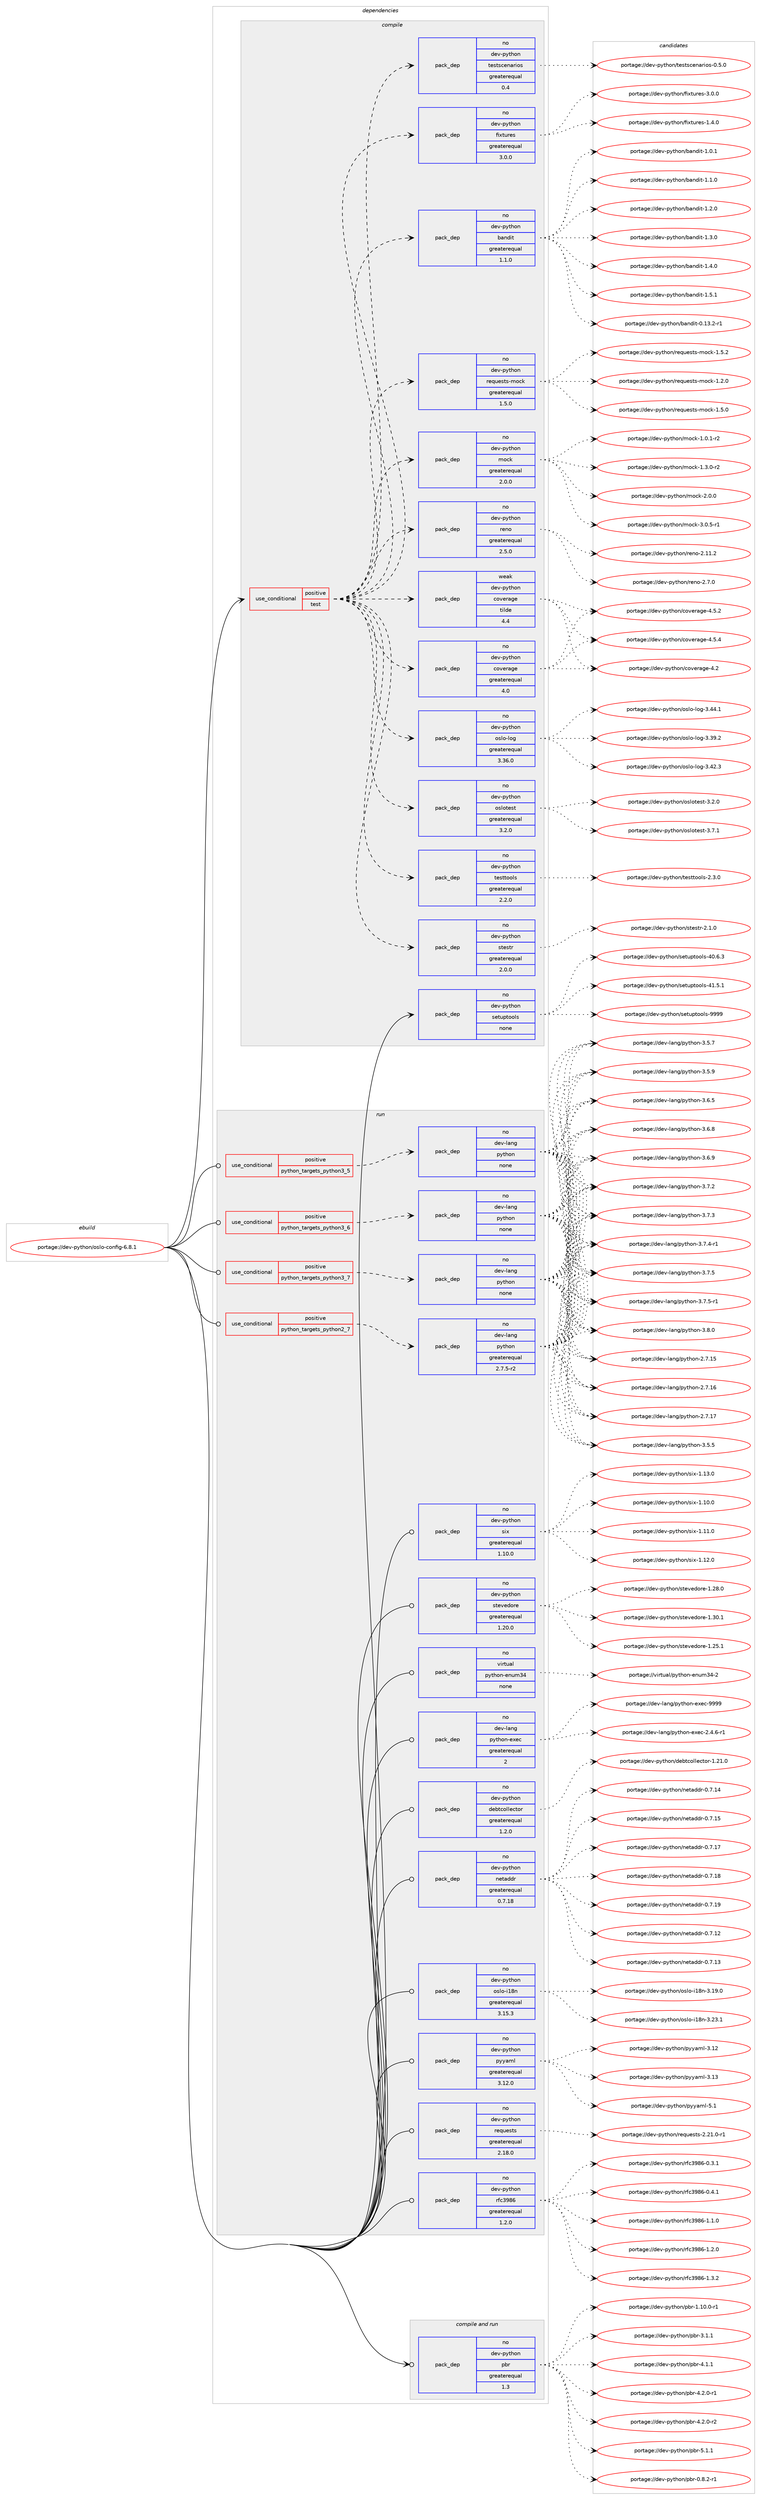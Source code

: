 digraph prolog {

# *************
# Graph options
# *************

newrank=true;
concentrate=true;
compound=true;
graph [rankdir=LR,fontname=Helvetica,fontsize=10,ranksep=1.5];#, ranksep=2.5, nodesep=0.2];
edge  [arrowhead=vee];
node  [fontname=Helvetica,fontsize=10];

# **********
# The ebuild
# **********

subgraph cluster_leftcol {
color=gray;
rank=same;
label=<<i>ebuild</i>>;
id [label="portage://dev-python/oslo-config-6.8.1", color=red, width=4, href="../dev-python/oslo-config-6.8.1.svg"];
}

# ****************
# The dependencies
# ****************

subgraph cluster_midcol {
color=gray;
label=<<i>dependencies</i>>;
subgraph cluster_compile {
fillcolor="#eeeeee";
style=filled;
label=<<i>compile</i>>;
subgraph cond33006 {
dependency153609 [label=<<TABLE BORDER="0" CELLBORDER="1" CELLSPACING="0" CELLPADDING="4"><TR><TD ROWSPAN="3" CELLPADDING="10">use_conditional</TD></TR><TR><TD>positive</TD></TR><TR><TD>test</TD></TR></TABLE>>, shape=none, color=red];
subgraph pack117274 {
dependency153610 [label=<<TABLE BORDER="0" CELLBORDER="1" CELLSPACING="0" CELLPADDING="4" WIDTH="220"><TR><TD ROWSPAN="6" CELLPADDING="30">pack_dep</TD></TR><TR><TD WIDTH="110">no</TD></TR><TR><TD>dev-python</TD></TR><TR><TD>fixtures</TD></TR><TR><TD>greaterequal</TD></TR><TR><TD>3.0.0</TD></TR></TABLE>>, shape=none, color=blue];
}
dependency153609:e -> dependency153610:w [weight=20,style="dashed",arrowhead="vee"];
subgraph pack117275 {
dependency153611 [label=<<TABLE BORDER="0" CELLBORDER="1" CELLSPACING="0" CELLPADDING="4" WIDTH="220"><TR><TD ROWSPAN="6" CELLPADDING="30">pack_dep</TD></TR><TR><TD WIDTH="110">no</TD></TR><TR><TD>dev-python</TD></TR><TR><TD>testscenarios</TD></TR><TR><TD>greaterequal</TD></TR><TR><TD>0.4</TD></TR></TABLE>>, shape=none, color=blue];
}
dependency153609:e -> dependency153611:w [weight=20,style="dashed",arrowhead="vee"];
subgraph pack117276 {
dependency153612 [label=<<TABLE BORDER="0" CELLBORDER="1" CELLSPACING="0" CELLPADDING="4" WIDTH="220"><TR><TD ROWSPAN="6" CELLPADDING="30">pack_dep</TD></TR><TR><TD WIDTH="110">no</TD></TR><TR><TD>dev-python</TD></TR><TR><TD>stestr</TD></TR><TR><TD>greaterequal</TD></TR><TR><TD>2.0.0</TD></TR></TABLE>>, shape=none, color=blue];
}
dependency153609:e -> dependency153612:w [weight=20,style="dashed",arrowhead="vee"];
subgraph pack117277 {
dependency153613 [label=<<TABLE BORDER="0" CELLBORDER="1" CELLSPACING="0" CELLPADDING="4" WIDTH="220"><TR><TD ROWSPAN="6" CELLPADDING="30">pack_dep</TD></TR><TR><TD WIDTH="110">no</TD></TR><TR><TD>dev-python</TD></TR><TR><TD>testtools</TD></TR><TR><TD>greaterequal</TD></TR><TR><TD>2.2.0</TD></TR></TABLE>>, shape=none, color=blue];
}
dependency153609:e -> dependency153613:w [weight=20,style="dashed",arrowhead="vee"];
subgraph pack117278 {
dependency153614 [label=<<TABLE BORDER="0" CELLBORDER="1" CELLSPACING="0" CELLPADDING="4" WIDTH="220"><TR><TD ROWSPAN="6" CELLPADDING="30">pack_dep</TD></TR><TR><TD WIDTH="110">no</TD></TR><TR><TD>dev-python</TD></TR><TR><TD>oslotest</TD></TR><TR><TD>greaterequal</TD></TR><TR><TD>3.2.0</TD></TR></TABLE>>, shape=none, color=blue];
}
dependency153609:e -> dependency153614:w [weight=20,style="dashed",arrowhead="vee"];
subgraph pack117279 {
dependency153615 [label=<<TABLE BORDER="0" CELLBORDER="1" CELLSPACING="0" CELLPADDING="4" WIDTH="220"><TR><TD ROWSPAN="6" CELLPADDING="30">pack_dep</TD></TR><TR><TD WIDTH="110">no</TD></TR><TR><TD>dev-python</TD></TR><TR><TD>oslo-log</TD></TR><TR><TD>greaterequal</TD></TR><TR><TD>3.36.0</TD></TR></TABLE>>, shape=none, color=blue];
}
dependency153609:e -> dependency153615:w [weight=20,style="dashed",arrowhead="vee"];
subgraph pack117280 {
dependency153616 [label=<<TABLE BORDER="0" CELLBORDER="1" CELLSPACING="0" CELLPADDING="4" WIDTH="220"><TR><TD ROWSPAN="6" CELLPADDING="30">pack_dep</TD></TR><TR><TD WIDTH="110">no</TD></TR><TR><TD>dev-python</TD></TR><TR><TD>coverage</TD></TR><TR><TD>greaterequal</TD></TR><TR><TD>4.0</TD></TR></TABLE>>, shape=none, color=blue];
}
dependency153609:e -> dependency153616:w [weight=20,style="dashed",arrowhead="vee"];
subgraph pack117281 {
dependency153617 [label=<<TABLE BORDER="0" CELLBORDER="1" CELLSPACING="0" CELLPADDING="4" WIDTH="220"><TR><TD ROWSPAN="6" CELLPADDING="30">pack_dep</TD></TR><TR><TD WIDTH="110">weak</TD></TR><TR><TD>dev-python</TD></TR><TR><TD>coverage</TD></TR><TR><TD>tilde</TD></TR><TR><TD>4.4</TD></TR></TABLE>>, shape=none, color=blue];
}
dependency153609:e -> dependency153617:w [weight=20,style="dashed",arrowhead="vee"];
subgraph pack117282 {
dependency153618 [label=<<TABLE BORDER="0" CELLBORDER="1" CELLSPACING="0" CELLPADDING="4" WIDTH="220"><TR><TD ROWSPAN="6" CELLPADDING="30">pack_dep</TD></TR><TR><TD WIDTH="110">no</TD></TR><TR><TD>dev-python</TD></TR><TR><TD>reno</TD></TR><TR><TD>greaterequal</TD></TR><TR><TD>2.5.0</TD></TR></TABLE>>, shape=none, color=blue];
}
dependency153609:e -> dependency153618:w [weight=20,style="dashed",arrowhead="vee"];
subgraph pack117283 {
dependency153619 [label=<<TABLE BORDER="0" CELLBORDER="1" CELLSPACING="0" CELLPADDING="4" WIDTH="220"><TR><TD ROWSPAN="6" CELLPADDING="30">pack_dep</TD></TR><TR><TD WIDTH="110">no</TD></TR><TR><TD>dev-python</TD></TR><TR><TD>mock</TD></TR><TR><TD>greaterequal</TD></TR><TR><TD>2.0.0</TD></TR></TABLE>>, shape=none, color=blue];
}
dependency153609:e -> dependency153619:w [weight=20,style="dashed",arrowhead="vee"];
subgraph pack117284 {
dependency153620 [label=<<TABLE BORDER="0" CELLBORDER="1" CELLSPACING="0" CELLPADDING="4" WIDTH="220"><TR><TD ROWSPAN="6" CELLPADDING="30">pack_dep</TD></TR><TR><TD WIDTH="110">no</TD></TR><TR><TD>dev-python</TD></TR><TR><TD>requests-mock</TD></TR><TR><TD>greaterequal</TD></TR><TR><TD>1.5.0</TD></TR></TABLE>>, shape=none, color=blue];
}
dependency153609:e -> dependency153620:w [weight=20,style="dashed",arrowhead="vee"];
subgraph pack117285 {
dependency153621 [label=<<TABLE BORDER="0" CELLBORDER="1" CELLSPACING="0" CELLPADDING="4" WIDTH="220"><TR><TD ROWSPAN="6" CELLPADDING="30">pack_dep</TD></TR><TR><TD WIDTH="110">no</TD></TR><TR><TD>dev-python</TD></TR><TR><TD>bandit</TD></TR><TR><TD>greaterequal</TD></TR><TR><TD>1.1.0</TD></TR></TABLE>>, shape=none, color=blue];
}
dependency153609:e -> dependency153621:w [weight=20,style="dashed",arrowhead="vee"];
}
id:e -> dependency153609:w [weight=20,style="solid",arrowhead="vee"];
subgraph pack117286 {
dependency153622 [label=<<TABLE BORDER="0" CELLBORDER="1" CELLSPACING="0" CELLPADDING="4" WIDTH="220"><TR><TD ROWSPAN="6" CELLPADDING="30">pack_dep</TD></TR><TR><TD WIDTH="110">no</TD></TR><TR><TD>dev-python</TD></TR><TR><TD>setuptools</TD></TR><TR><TD>none</TD></TR><TR><TD></TD></TR></TABLE>>, shape=none, color=blue];
}
id:e -> dependency153622:w [weight=20,style="solid",arrowhead="vee"];
}
subgraph cluster_compileandrun {
fillcolor="#eeeeee";
style=filled;
label=<<i>compile and run</i>>;
subgraph pack117287 {
dependency153623 [label=<<TABLE BORDER="0" CELLBORDER="1" CELLSPACING="0" CELLPADDING="4" WIDTH="220"><TR><TD ROWSPAN="6" CELLPADDING="30">pack_dep</TD></TR><TR><TD WIDTH="110">no</TD></TR><TR><TD>dev-python</TD></TR><TR><TD>pbr</TD></TR><TR><TD>greaterequal</TD></TR><TR><TD>1.3</TD></TR></TABLE>>, shape=none, color=blue];
}
id:e -> dependency153623:w [weight=20,style="solid",arrowhead="odotvee"];
}
subgraph cluster_run {
fillcolor="#eeeeee";
style=filled;
label=<<i>run</i>>;
subgraph cond33007 {
dependency153624 [label=<<TABLE BORDER="0" CELLBORDER="1" CELLSPACING="0" CELLPADDING="4"><TR><TD ROWSPAN="3" CELLPADDING="10">use_conditional</TD></TR><TR><TD>positive</TD></TR><TR><TD>python_targets_python2_7</TD></TR></TABLE>>, shape=none, color=red];
subgraph pack117288 {
dependency153625 [label=<<TABLE BORDER="0" CELLBORDER="1" CELLSPACING="0" CELLPADDING="4" WIDTH="220"><TR><TD ROWSPAN="6" CELLPADDING="30">pack_dep</TD></TR><TR><TD WIDTH="110">no</TD></TR><TR><TD>dev-lang</TD></TR><TR><TD>python</TD></TR><TR><TD>greaterequal</TD></TR><TR><TD>2.7.5-r2</TD></TR></TABLE>>, shape=none, color=blue];
}
dependency153624:e -> dependency153625:w [weight=20,style="dashed",arrowhead="vee"];
}
id:e -> dependency153624:w [weight=20,style="solid",arrowhead="odot"];
subgraph cond33008 {
dependency153626 [label=<<TABLE BORDER="0" CELLBORDER="1" CELLSPACING="0" CELLPADDING="4"><TR><TD ROWSPAN="3" CELLPADDING="10">use_conditional</TD></TR><TR><TD>positive</TD></TR><TR><TD>python_targets_python3_5</TD></TR></TABLE>>, shape=none, color=red];
subgraph pack117289 {
dependency153627 [label=<<TABLE BORDER="0" CELLBORDER="1" CELLSPACING="0" CELLPADDING="4" WIDTH="220"><TR><TD ROWSPAN="6" CELLPADDING="30">pack_dep</TD></TR><TR><TD WIDTH="110">no</TD></TR><TR><TD>dev-lang</TD></TR><TR><TD>python</TD></TR><TR><TD>none</TD></TR><TR><TD></TD></TR></TABLE>>, shape=none, color=blue];
}
dependency153626:e -> dependency153627:w [weight=20,style="dashed",arrowhead="vee"];
}
id:e -> dependency153626:w [weight=20,style="solid",arrowhead="odot"];
subgraph cond33009 {
dependency153628 [label=<<TABLE BORDER="0" CELLBORDER="1" CELLSPACING="0" CELLPADDING="4"><TR><TD ROWSPAN="3" CELLPADDING="10">use_conditional</TD></TR><TR><TD>positive</TD></TR><TR><TD>python_targets_python3_6</TD></TR></TABLE>>, shape=none, color=red];
subgraph pack117290 {
dependency153629 [label=<<TABLE BORDER="0" CELLBORDER="1" CELLSPACING="0" CELLPADDING="4" WIDTH="220"><TR><TD ROWSPAN="6" CELLPADDING="30">pack_dep</TD></TR><TR><TD WIDTH="110">no</TD></TR><TR><TD>dev-lang</TD></TR><TR><TD>python</TD></TR><TR><TD>none</TD></TR><TR><TD></TD></TR></TABLE>>, shape=none, color=blue];
}
dependency153628:e -> dependency153629:w [weight=20,style="dashed",arrowhead="vee"];
}
id:e -> dependency153628:w [weight=20,style="solid",arrowhead="odot"];
subgraph cond33010 {
dependency153630 [label=<<TABLE BORDER="0" CELLBORDER="1" CELLSPACING="0" CELLPADDING="4"><TR><TD ROWSPAN="3" CELLPADDING="10">use_conditional</TD></TR><TR><TD>positive</TD></TR><TR><TD>python_targets_python3_7</TD></TR></TABLE>>, shape=none, color=red];
subgraph pack117291 {
dependency153631 [label=<<TABLE BORDER="0" CELLBORDER="1" CELLSPACING="0" CELLPADDING="4" WIDTH="220"><TR><TD ROWSPAN="6" CELLPADDING="30">pack_dep</TD></TR><TR><TD WIDTH="110">no</TD></TR><TR><TD>dev-lang</TD></TR><TR><TD>python</TD></TR><TR><TD>none</TD></TR><TR><TD></TD></TR></TABLE>>, shape=none, color=blue];
}
dependency153630:e -> dependency153631:w [weight=20,style="dashed",arrowhead="vee"];
}
id:e -> dependency153630:w [weight=20,style="solid",arrowhead="odot"];
subgraph pack117292 {
dependency153632 [label=<<TABLE BORDER="0" CELLBORDER="1" CELLSPACING="0" CELLPADDING="4" WIDTH="220"><TR><TD ROWSPAN="6" CELLPADDING="30">pack_dep</TD></TR><TR><TD WIDTH="110">no</TD></TR><TR><TD>dev-lang</TD></TR><TR><TD>python-exec</TD></TR><TR><TD>greaterequal</TD></TR><TR><TD>2</TD></TR></TABLE>>, shape=none, color=blue];
}
id:e -> dependency153632:w [weight=20,style="solid",arrowhead="odot"];
subgraph pack117293 {
dependency153633 [label=<<TABLE BORDER="0" CELLBORDER="1" CELLSPACING="0" CELLPADDING="4" WIDTH="220"><TR><TD ROWSPAN="6" CELLPADDING="30">pack_dep</TD></TR><TR><TD WIDTH="110">no</TD></TR><TR><TD>dev-python</TD></TR><TR><TD>debtcollector</TD></TR><TR><TD>greaterequal</TD></TR><TR><TD>1.2.0</TD></TR></TABLE>>, shape=none, color=blue];
}
id:e -> dependency153633:w [weight=20,style="solid",arrowhead="odot"];
subgraph pack117294 {
dependency153634 [label=<<TABLE BORDER="0" CELLBORDER="1" CELLSPACING="0" CELLPADDING="4" WIDTH="220"><TR><TD ROWSPAN="6" CELLPADDING="30">pack_dep</TD></TR><TR><TD WIDTH="110">no</TD></TR><TR><TD>dev-python</TD></TR><TR><TD>netaddr</TD></TR><TR><TD>greaterequal</TD></TR><TR><TD>0.7.18</TD></TR></TABLE>>, shape=none, color=blue];
}
id:e -> dependency153634:w [weight=20,style="solid",arrowhead="odot"];
subgraph pack117295 {
dependency153635 [label=<<TABLE BORDER="0" CELLBORDER="1" CELLSPACING="0" CELLPADDING="4" WIDTH="220"><TR><TD ROWSPAN="6" CELLPADDING="30">pack_dep</TD></TR><TR><TD WIDTH="110">no</TD></TR><TR><TD>dev-python</TD></TR><TR><TD>oslo-i18n</TD></TR><TR><TD>greaterequal</TD></TR><TR><TD>3.15.3</TD></TR></TABLE>>, shape=none, color=blue];
}
id:e -> dependency153635:w [weight=20,style="solid",arrowhead="odot"];
subgraph pack117296 {
dependency153636 [label=<<TABLE BORDER="0" CELLBORDER="1" CELLSPACING="0" CELLPADDING="4" WIDTH="220"><TR><TD ROWSPAN="6" CELLPADDING="30">pack_dep</TD></TR><TR><TD WIDTH="110">no</TD></TR><TR><TD>dev-python</TD></TR><TR><TD>pyyaml</TD></TR><TR><TD>greaterequal</TD></TR><TR><TD>3.12.0</TD></TR></TABLE>>, shape=none, color=blue];
}
id:e -> dependency153636:w [weight=20,style="solid",arrowhead="odot"];
subgraph pack117297 {
dependency153637 [label=<<TABLE BORDER="0" CELLBORDER="1" CELLSPACING="0" CELLPADDING="4" WIDTH="220"><TR><TD ROWSPAN="6" CELLPADDING="30">pack_dep</TD></TR><TR><TD WIDTH="110">no</TD></TR><TR><TD>dev-python</TD></TR><TR><TD>requests</TD></TR><TR><TD>greaterequal</TD></TR><TR><TD>2.18.0</TD></TR></TABLE>>, shape=none, color=blue];
}
id:e -> dependency153637:w [weight=20,style="solid",arrowhead="odot"];
subgraph pack117298 {
dependency153638 [label=<<TABLE BORDER="0" CELLBORDER="1" CELLSPACING="0" CELLPADDING="4" WIDTH="220"><TR><TD ROWSPAN="6" CELLPADDING="30">pack_dep</TD></TR><TR><TD WIDTH="110">no</TD></TR><TR><TD>dev-python</TD></TR><TR><TD>rfc3986</TD></TR><TR><TD>greaterequal</TD></TR><TR><TD>1.2.0</TD></TR></TABLE>>, shape=none, color=blue];
}
id:e -> dependency153638:w [weight=20,style="solid",arrowhead="odot"];
subgraph pack117299 {
dependency153639 [label=<<TABLE BORDER="0" CELLBORDER="1" CELLSPACING="0" CELLPADDING="4" WIDTH="220"><TR><TD ROWSPAN="6" CELLPADDING="30">pack_dep</TD></TR><TR><TD WIDTH="110">no</TD></TR><TR><TD>dev-python</TD></TR><TR><TD>six</TD></TR><TR><TD>greaterequal</TD></TR><TR><TD>1.10.0</TD></TR></TABLE>>, shape=none, color=blue];
}
id:e -> dependency153639:w [weight=20,style="solid",arrowhead="odot"];
subgraph pack117300 {
dependency153640 [label=<<TABLE BORDER="0" CELLBORDER="1" CELLSPACING="0" CELLPADDING="4" WIDTH="220"><TR><TD ROWSPAN="6" CELLPADDING="30">pack_dep</TD></TR><TR><TD WIDTH="110">no</TD></TR><TR><TD>dev-python</TD></TR><TR><TD>stevedore</TD></TR><TR><TD>greaterequal</TD></TR><TR><TD>1.20.0</TD></TR></TABLE>>, shape=none, color=blue];
}
id:e -> dependency153640:w [weight=20,style="solid",arrowhead="odot"];
subgraph pack117301 {
dependency153641 [label=<<TABLE BORDER="0" CELLBORDER="1" CELLSPACING="0" CELLPADDING="4" WIDTH="220"><TR><TD ROWSPAN="6" CELLPADDING="30">pack_dep</TD></TR><TR><TD WIDTH="110">no</TD></TR><TR><TD>virtual</TD></TR><TR><TD>python-enum34</TD></TR><TR><TD>none</TD></TR><TR><TD></TD></TR></TABLE>>, shape=none, color=blue];
}
id:e -> dependency153641:w [weight=20,style="solid",arrowhead="odot"];
}
}

# **************
# The candidates
# **************

subgraph cluster_choices {
rank=same;
color=gray;
label=<<i>candidates</i>>;

subgraph choice117274 {
color=black;
nodesep=1;
choiceportage1001011184511212111610411111047102105120116117114101115454946524648 [label="portage://dev-python/fixtures-1.4.0", color=red, width=4,href="../dev-python/fixtures-1.4.0.svg"];
choiceportage1001011184511212111610411111047102105120116117114101115455146484648 [label="portage://dev-python/fixtures-3.0.0", color=red, width=4,href="../dev-python/fixtures-3.0.0.svg"];
dependency153610:e -> choiceportage1001011184511212111610411111047102105120116117114101115454946524648:w [style=dotted,weight="100"];
dependency153610:e -> choiceportage1001011184511212111610411111047102105120116117114101115455146484648:w [style=dotted,weight="100"];
}
subgraph choice117275 {
color=black;
nodesep=1;
choiceportage10010111845112121116104111110471161011151161159910111097114105111115454846534648 [label="portage://dev-python/testscenarios-0.5.0", color=red, width=4,href="../dev-python/testscenarios-0.5.0.svg"];
dependency153611:e -> choiceportage10010111845112121116104111110471161011151161159910111097114105111115454846534648:w [style=dotted,weight="100"];
}
subgraph choice117276 {
color=black;
nodesep=1;
choiceportage1001011184511212111610411111047115116101115116114455046494648 [label="portage://dev-python/stestr-2.1.0", color=red, width=4,href="../dev-python/stestr-2.1.0.svg"];
dependency153612:e -> choiceportage1001011184511212111610411111047115116101115116114455046494648:w [style=dotted,weight="100"];
}
subgraph choice117277 {
color=black;
nodesep=1;
choiceportage1001011184511212111610411111047116101115116116111111108115455046514648 [label="portage://dev-python/testtools-2.3.0", color=red, width=4,href="../dev-python/testtools-2.3.0.svg"];
dependency153613:e -> choiceportage1001011184511212111610411111047116101115116116111111108115455046514648:w [style=dotted,weight="100"];
}
subgraph choice117278 {
color=black;
nodesep=1;
choiceportage1001011184511212111610411111047111115108111116101115116455146504648 [label="portage://dev-python/oslotest-3.2.0", color=red, width=4,href="../dev-python/oslotest-3.2.0.svg"];
choiceportage1001011184511212111610411111047111115108111116101115116455146554649 [label="portage://dev-python/oslotest-3.7.1", color=red, width=4,href="../dev-python/oslotest-3.7.1.svg"];
dependency153614:e -> choiceportage1001011184511212111610411111047111115108111116101115116455146504648:w [style=dotted,weight="100"];
dependency153614:e -> choiceportage1001011184511212111610411111047111115108111116101115116455146554649:w [style=dotted,weight="100"];
}
subgraph choice117279 {
color=black;
nodesep=1;
choiceportage10010111845112121116104111110471111151081114510811110345514651574650 [label="portage://dev-python/oslo-log-3.39.2", color=red, width=4,href="../dev-python/oslo-log-3.39.2.svg"];
choiceportage10010111845112121116104111110471111151081114510811110345514652504651 [label="portage://dev-python/oslo-log-3.42.3", color=red, width=4,href="../dev-python/oslo-log-3.42.3.svg"];
choiceportage10010111845112121116104111110471111151081114510811110345514652524649 [label="portage://dev-python/oslo-log-3.44.1", color=red, width=4,href="../dev-python/oslo-log-3.44.1.svg"];
dependency153615:e -> choiceportage10010111845112121116104111110471111151081114510811110345514651574650:w [style=dotted,weight="100"];
dependency153615:e -> choiceportage10010111845112121116104111110471111151081114510811110345514652504651:w [style=dotted,weight="100"];
dependency153615:e -> choiceportage10010111845112121116104111110471111151081114510811110345514652524649:w [style=dotted,weight="100"];
}
subgraph choice117280 {
color=black;
nodesep=1;
choiceportage1001011184511212111610411111047991111181011149710310145524650 [label="portage://dev-python/coverage-4.2", color=red, width=4,href="../dev-python/coverage-4.2.svg"];
choiceportage10010111845112121116104111110479911111810111497103101455246534650 [label="portage://dev-python/coverage-4.5.2", color=red, width=4,href="../dev-python/coverage-4.5.2.svg"];
choiceportage10010111845112121116104111110479911111810111497103101455246534652 [label="portage://dev-python/coverage-4.5.4", color=red, width=4,href="../dev-python/coverage-4.5.4.svg"];
dependency153616:e -> choiceportage1001011184511212111610411111047991111181011149710310145524650:w [style=dotted,weight="100"];
dependency153616:e -> choiceportage10010111845112121116104111110479911111810111497103101455246534650:w [style=dotted,weight="100"];
dependency153616:e -> choiceportage10010111845112121116104111110479911111810111497103101455246534652:w [style=dotted,weight="100"];
}
subgraph choice117281 {
color=black;
nodesep=1;
choiceportage1001011184511212111610411111047991111181011149710310145524650 [label="portage://dev-python/coverage-4.2", color=red, width=4,href="../dev-python/coverage-4.2.svg"];
choiceportage10010111845112121116104111110479911111810111497103101455246534650 [label="portage://dev-python/coverage-4.5.2", color=red, width=4,href="../dev-python/coverage-4.5.2.svg"];
choiceportage10010111845112121116104111110479911111810111497103101455246534652 [label="portage://dev-python/coverage-4.5.4", color=red, width=4,href="../dev-python/coverage-4.5.4.svg"];
dependency153617:e -> choiceportage1001011184511212111610411111047991111181011149710310145524650:w [style=dotted,weight="100"];
dependency153617:e -> choiceportage10010111845112121116104111110479911111810111497103101455246534650:w [style=dotted,weight="100"];
dependency153617:e -> choiceportage10010111845112121116104111110479911111810111497103101455246534652:w [style=dotted,weight="100"];
}
subgraph choice117282 {
color=black;
nodesep=1;
choiceportage100101118451121211161041111104711410111011145504649494650 [label="portage://dev-python/reno-2.11.2", color=red, width=4,href="../dev-python/reno-2.11.2.svg"];
choiceportage1001011184511212111610411111047114101110111455046554648 [label="portage://dev-python/reno-2.7.0", color=red, width=4,href="../dev-python/reno-2.7.0.svg"];
dependency153618:e -> choiceportage100101118451121211161041111104711410111011145504649494650:w [style=dotted,weight="100"];
dependency153618:e -> choiceportage1001011184511212111610411111047114101110111455046554648:w [style=dotted,weight="100"];
}
subgraph choice117283 {
color=black;
nodesep=1;
choiceportage1001011184511212111610411111047109111991074549464846494511450 [label="portage://dev-python/mock-1.0.1-r2", color=red, width=4,href="../dev-python/mock-1.0.1-r2.svg"];
choiceportage1001011184511212111610411111047109111991074549465146484511450 [label="portage://dev-python/mock-1.3.0-r2", color=red, width=4,href="../dev-python/mock-1.3.0-r2.svg"];
choiceportage100101118451121211161041111104710911199107455046484648 [label="portage://dev-python/mock-2.0.0", color=red, width=4,href="../dev-python/mock-2.0.0.svg"];
choiceportage1001011184511212111610411111047109111991074551464846534511449 [label="portage://dev-python/mock-3.0.5-r1", color=red, width=4,href="../dev-python/mock-3.0.5-r1.svg"];
dependency153619:e -> choiceportage1001011184511212111610411111047109111991074549464846494511450:w [style=dotted,weight="100"];
dependency153619:e -> choiceportage1001011184511212111610411111047109111991074549465146484511450:w [style=dotted,weight="100"];
dependency153619:e -> choiceportage100101118451121211161041111104710911199107455046484648:w [style=dotted,weight="100"];
dependency153619:e -> choiceportage1001011184511212111610411111047109111991074551464846534511449:w [style=dotted,weight="100"];
}
subgraph choice117284 {
color=black;
nodesep=1;
choiceportage10010111845112121116104111110471141011131171011151161154510911199107454946504648 [label="portage://dev-python/requests-mock-1.2.0", color=red, width=4,href="../dev-python/requests-mock-1.2.0.svg"];
choiceportage10010111845112121116104111110471141011131171011151161154510911199107454946534648 [label="portage://dev-python/requests-mock-1.5.0", color=red, width=4,href="../dev-python/requests-mock-1.5.0.svg"];
choiceportage10010111845112121116104111110471141011131171011151161154510911199107454946534650 [label="portage://dev-python/requests-mock-1.5.2", color=red, width=4,href="../dev-python/requests-mock-1.5.2.svg"];
dependency153620:e -> choiceportage10010111845112121116104111110471141011131171011151161154510911199107454946504648:w [style=dotted,weight="100"];
dependency153620:e -> choiceportage10010111845112121116104111110471141011131171011151161154510911199107454946534648:w [style=dotted,weight="100"];
dependency153620:e -> choiceportage10010111845112121116104111110471141011131171011151161154510911199107454946534650:w [style=dotted,weight="100"];
}
subgraph choice117285 {
color=black;
nodesep=1;
choiceportage10010111845112121116104111110479897110100105116454846495146504511449 [label="portage://dev-python/bandit-0.13.2-r1", color=red, width=4,href="../dev-python/bandit-0.13.2-r1.svg"];
choiceportage10010111845112121116104111110479897110100105116454946484649 [label="portage://dev-python/bandit-1.0.1", color=red, width=4,href="../dev-python/bandit-1.0.1.svg"];
choiceportage10010111845112121116104111110479897110100105116454946494648 [label="portage://dev-python/bandit-1.1.0", color=red, width=4,href="../dev-python/bandit-1.1.0.svg"];
choiceportage10010111845112121116104111110479897110100105116454946504648 [label="portage://dev-python/bandit-1.2.0", color=red, width=4,href="../dev-python/bandit-1.2.0.svg"];
choiceportage10010111845112121116104111110479897110100105116454946514648 [label="portage://dev-python/bandit-1.3.0", color=red, width=4,href="../dev-python/bandit-1.3.0.svg"];
choiceportage10010111845112121116104111110479897110100105116454946524648 [label="portage://dev-python/bandit-1.4.0", color=red, width=4,href="../dev-python/bandit-1.4.0.svg"];
choiceportage10010111845112121116104111110479897110100105116454946534649 [label="portage://dev-python/bandit-1.5.1", color=red, width=4,href="../dev-python/bandit-1.5.1.svg"];
dependency153621:e -> choiceportage10010111845112121116104111110479897110100105116454846495146504511449:w [style=dotted,weight="100"];
dependency153621:e -> choiceportage10010111845112121116104111110479897110100105116454946484649:w [style=dotted,weight="100"];
dependency153621:e -> choiceportage10010111845112121116104111110479897110100105116454946494648:w [style=dotted,weight="100"];
dependency153621:e -> choiceportage10010111845112121116104111110479897110100105116454946504648:w [style=dotted,weight="100"];
dependency153621:e -> choiceportage10010111845112121116104111110479897110100105116454946514648:w [style=dotted,weight="100"];
dependency153621:e -> choiceportage10010111845112121116104111110479897110100105116454946524648:w [style=dotted,weight="100"];
dependency153621:e -> choiceportage10010111845112121116104111110479897110100105116454946534649:w [style=dotted,weight="100"];
}
subgraph choice117286 {
color=black;
nodesep=1;
choiceportage100101118451121211161041111104711510111611711211611111110811545524846544651 [label="portage://dev-python/setuptools-40.6.3", color=red, width=4,href="../dev-python/setuptools-40.6.3.svg"];
choiceportage100101118451121211161041111104711510111611711211611111110811545524946534649 [label="portage://dev-python/setuptools-41.5.1", color=red, width=4,href="../dev-python/setuptools-41.5.1.svg"];
choiceportage10010111845112121116104111110471151011161171121161111111081154557575757 [label="portage://dev-python/setuptools-9999", color=red, width=4,href="../dev-python/setuptools-9999.svg"];
dependency153622:e -> choiceportage100101118451121211161041111104711510111611711211611111110811545524846544651:w [style=dotted,weight="100"];
dependency153622:e -> choiceportage100101118451121211161041111104711510111611711211611111110811545524946534649:w [style=dotted,weight="100"];
dependency153622:e -> choiceportage10010111845112121116104111110471151011161171121161111111081154557575757:w [style=dotted,weight="100"];
}
subgraph choice117287 {
color=black;
nodesep=1;
choiceportage1001011184511212111610411111047112981144548465646504511449 [label="portage://dev-python/pbr-0.8.2-r1", color=red, width=4,href="../dev-python/pbr-0.8.2-r1.svg"];
choiceportage100101118451121211161041111104711298114454946494846484511449 [label="portage://dev-python/pbr-1.10.0-r1", color=red, width=4,href="../dev-python/pbr-1.10.0-r1.svg"];
choiceportage100101118451121211161041111104711298114455146494649 [label="portage://dev-python/pbr-3.1.1", color=red, width=4,href="../dev-python/pbr-3.1.1.svg"];
choiceportage100101118451121211161041111104711298114455246494649 [label="portage://dev-python/pbr-4.1.1", color=red, width=4,href="../dev-python/pbr-4.1.1.svg"];
choiceportage1001011184511212111610411111047112981144552465046484511449 [label="portage://dev-python/pbr-4.2.0-r1", color=red, width=4,href="../dev-python/pbr-4.2.0-r1.svg"];
choiceportage1001011184511212111610411111047112981144552465046484511450 [label="portage://dev-python/pbr-4.2.0-r2", color=red, width=4,href="../dev-python/pbr-4.2.0-r2.svg"];
choiceportage100101118451121211161041111104711298114455346494649 [label="portage://dev-python/pbr-5.1.1", color=red, width=4,href="../dev-python/pbr-5.1.1.svg"];
dependency153623:e -> choiceportage1001011184511212111610411111047112981144548465646504511449:w [style=dotted,weight="100"];
dependency153623:e -> choiceportage100101118451121211161041111104711298114454946494846484511449:w [style=dotted,weight="100"];
dependency153623:e -> choiceportage100101118451121211161041111104711298114455146494649:w [style=dotted,weight="100"];
dependency153623:e -> choiceportage100101118451121211161041111104711298114455246494649:w [style=dotted,weight="100"];
dependency153623:e -> choiceportage1001011184511212111610411111047112981144552465046484511449:w [style=dotted,weight="100"];
dependency153623:e -> choiceportage1001011184511212111610411111047112981144552465046484511450:w [style=dotted,weight="100"];
dependency153623:e -> choiceportage100101118451121211161041111104711298114455346494649:w [style=dotted,weight="100"];
}
subgraph choice117288 {
color=black;
nodesep=1;
choiceportage10010111845108971101034711212111610411111045504655464953 [label="portage://dev-lang/python-2.7.15", color=red, width=4,href="../dev-lang/python-2.7.15.svg"];
choiceportage10010111845108971101034711212111610411111045504655464954 [label="portage://dev-lang/python-2.7.16", color=red, width=4,href="../dev-lang/python-2.7.16.svg"];
choiceportage10010111845108971101034711212111610411111045504655464955 [label="portage://dev-lang/python-2.7.17", color=red, width=4,href="../dev-lang/python-2.7.17.svg"];
choiceportage100101118451089711010347112121116104111110455146534653 [label="portage://dev-lang/python-3.5.5", color=red, width=4,href="../dev-lang/python-3.5.5.svg"];
choiceportage100101118451089711010347112121116104111110455146534655 [label="portage://dev-lang/python-3.5.7", color=red, width=4,href="../dev-lang/python-3.5.7.svg"];
choiceportage100101118451089711010347112121116104111110455146534657 [label="portage://dev-lang/python-3.5.9", color=red, width=4,href="../dev-lang/python-3.5.9.svg"];
choiceportage100101118451089711010347112121116104111110455146544653 [label="portage://dev-lang/python-3.6.5", color=red, width=4,href="../dev-lang/python-3.6.5.svg"];
choiceportage100101118451089711010347112121116104111110455146544656 [label="portage://dev-lang/python-3.6.8", color=red, width=4,href="../dev-lang/python-3.6.8.svg"];
choiceportage100101118451089711010347112121116104111110455146544657 [label="portage://dev-lang/python-3.6.9", color=red, width=4,href="../dev-lang/python-3.6.9.svg"];
choiceportage100101118451089711010347112121116104111110455146554650 [label="portage://dev-lang/python-3.7.2", color=red, width=4,href="../dev-lang/python-3.7.2.svg"];
choiceportage100101118451089711010347112121116104111110455146554651 [label="portage://dev-lang/python-3.7.3", color=red, width=4,href="../dev-lang/python-3.7.3.svg"];
choiceportage1001011184510897110103471121211161041111104551465546524511449 [label="portage://dev-lang/python-3.7.4-r1", color=red, width=4,href="../dev-lang/python-3.7.4-r1.svg"];
choiceportage100101118451089711010347112121116104111110455146554653 [label="portage://dev-lang/python-3.7.5", color=red, width=4,href="../dev-lang/python-3.7.5.svg"];
choiceportage1001011184510897110103471121211161041111104551465546534511449 [label="portage://dev-lang/python-3.7.5-r1", color=red, width=4,href="../dev-lang/python-3.7.5-r1.svg"];
choiceportage100101118451089711010347112121116104111110455146564648 [label="portage://dev-lang/python-3.8.0", color=red, width=4,href="../dev-lang/python-3.8.0.svg"];
dependency153625:e -> choiceportage10010111845108971101034711212111610411111045504655464953:w [style=dotted,weight="100"];
dependency153625:e -> choiceportage10010111845108971101034711212111610411111045504655464954:w [style=dotted,weight="100"];
dependency153625:e -> choiceportage10010111845108971101034711212111610411111045504655464955:w [style=dotted,weight="100"];
dependency153625:e -> choiceportage100101118451089711010347112121116104111110455146534653:w [style=dotted,weight="100"];
dependency153625:e -> choiceportage100101118451089711010347112121116104111110455146534655:w [style=dotted,weight="100"];
dependency153625:e -> choiceportage100101118451089711010347112121116104111110455146534657:w [style=dotted,weight="100"];
dependency153625:e -> choiceportage100101118451089711010347112121116104111110455146544653:w [style=dotted,weight="100"];
dependency153625:e -> choiceportage100101118451089711010347112121116104111110455146544656:w [style=dotted,weight="100"];
dependency153625:e -> choiceportage100101118451089711010347112121116104111110455146544657:w [style=dotted,weight="100"];
dependency153625:e -> choiceportage100101118451089711010347112121116104111110455146554650:w [style=dotted,weight="100"];
dependency153625:e -> choiceportage100101118451089711010347112121116104111110455146554651:w [style=dotted,weight="100"];
dependency153625:e -> choiceportage1001011184510897110103471121211161041111104551465546524511449:w [style=dotted,weight="100"];
dependency153625:e -> choiceportage100101118451089711010347112121116104111110455146554653:w [style=dotted,weight="100"];
dependency153625:e -> choiceportage1001011184510897110103471121211161041111104551465546534511449:w [style=dotted,weight="100"];
dependency153625:e -> choiceportage100101118451089711010347112121116104111110455146564648:w [style=dotted,weight="100"];
}
subgraph choice117289 {
color=black;
nodesep=1;
choiceportage10010111845108971101034711212111610411111045504655464953 [label="portage://dev-lang/python-2.7.15", color=red, width=4,href="../dev-lang/python-2.7.15.svg"];
choiceportage10010111845108971101034711212111610411111045504655464954 [label="portage://dev-lang/python-2.7.16", color=red, width=4,href="../dev-lang/python-2.7.16.svg"];
choiceportage10010111845108971101034711212111610411111045504655464955 [label="portage://dev-lang/python-2.7.17", color=red, width=4,href="../dev-lang/python-2.7.17.svg"];
choiceportage100101118451089711010347112121116104111110455146534653 [label="portage://dev-lang/python-3.5.5", color=red, width=4,href="../dev-lang/python-3.5.5.svg"];
choiceportage100101118451089711010347112121116104111110455146534655 [label="portage://dev-lang/python-3.5.7", color=red, width=4,href="../dev-lang/python-3.5.7.svg"];
choiceportage100101118451089711010347112121116104111110455146534657 [label="portage://dev-lang/python-3.5.9", color=red, width=4,href="../dev-lang/python-3.5.9.svg"];
choiceportage100101118451089711010347112121116104111110455146544653 [label="portage://dev-lang/python-3.6.5", color=red, width=4,href="../dev-lang/python-3.6.5.svg"];
choiceportage100101118451089711010347112121116104111110455146544656 [label="portage://dev-lang/python-3.6.8", color=red, width=4,href="../dev-lang/python-3.6.8.svg"];
choiceportage100101118451089711010347112121116104111110455146544657 [label="portage://dev-lang/python-3.6.9", color=red, width=4,href="../dev-lang/python-3.6.9.svg"];
choiceportage100101118451089711010347112121116104111110455146554650 [label="portage://dev-lang/python-3.7.2", color=red, width=4,href="../dev-lang/python-3.7.2.svg"];
choiceportage100101118451089711010347112121116104111110455146554651 [label="portage://dev-lang/python-3.7.3", color=red, width=4,href="../dev-lang/python-3.7.3.svg"];
choiceportage1001011184510897110103471121211161041111104551465546524511449 [label="portage://dev-lang/python-3.7.4-r1", color=red, width=4,href="../dev-lang/python-3.7.4-r1.svg"];
choiceportage100101118451089711010347112121116104111110455146554653 [label="portage://dev-lang/python-3.7.5", color=red, width=4,href="../dev-lang/python-3.7.5.svg"];
choiceportage1001011184510897110103471121211161041111104551465546534511449 [label="portage://dev-lang/python-3.7.5-r1", color=red, width=4,href="../dev-lang/python-3.7.5-r1.svg"];
choiceportage100101118451089711010347112121116104111110455146564648 [label="portage://dev-lang/python-3.8.0", color=red, width=4,href="../dev-lang/python-3.8.0.svg"];
dependency153627:e -> choiceportage10010111845108971101034711212111610411111045504655464953:w [style=dotted,weight="100"];
dependency153627:e -> choiceportage10010111845108971101034711212111610411111045504655464954:w [style=dotted,weight="100"];
dependency153627:e -> choiceportage10010111845108971101034711212111610411111045504655464955:w [style=dotted,weight="100"];
dependency153627:e -> choiceportage100101118451089711010347112121116104111110455146534653:w [style=dotted,weight="100"];
dependency153627:e -> choiceportage100101118451089711010347112121116104111110455146534655:w [style=dotted,weight="100"];
dependency153627:e -> choiceportage100101118451089711010347112121116104111110455146534657:w [style=dotted,weight="100"];
dependency153627:e -> choiceportage100101118451089711010347112121116104111110455146544653:w [style=dotted,weight="100"];
dependency153627:e -> choiceportage100101118451089711010347112121116104111110455146544656:w [style=dotted,weight="100"];
dependency153627:e -> choiceportage100101118451089711010347112121116104111110455146544657:w [style=dotted,weight="100"];
dependency153627:e -> choiceportage100101118451089711010347112121116104111110455146554650:w [style=dotted,weight="100"];
dependency153627:e -> choiceportage100101118451089711010347112121116104111110455146554651:w [style=dotted,weight="100"];
dependency153627:e -> choiceportage1001011184510897110103471121211161041111104551465546524511449:w [style=dotted,weight="100"];
dependency153627:e -> choiceportage100101118451089711010347112121116104111110455146554653:w [style=dotted,weight="100"];
dependency153627:e -> choiceportage1001011184510897110103471121211161041111104551465546534511449:w [style=dotted,weight="100"];
dependency153627:e -> choiceportage100101118451089711010347112121116104111110455146564648:w [style=dotted,weight="100"];
}
subgraph choice117290 {
color=black;
nodesep=1;
choiceportage10010111845108971101034711212111610411111045504655464953 [label="portage://dev-lang/python-2.7.15", color=red, width=4,href="../dev-lang/python-2.7.15.svg"];
choiceportage10010111845108971101034711212111610411111045504655464954 [label="portage://dev-lang/python-2.7.16", color=red, width=4,href="../dev-lang/python-2.7.16.svg"];
choiceportage10010111845108971101034711212111610411111045504655464955 [label="portage://dev-lang/python-2.7.17", color=red, width=4,href="../dev-lang/python-2.7.17.svg"];
choiceportage100101118451089711010347112121116104111110455146534653 [label="portage://dev-lang/python-3.5.5", color=red, width=4,href="../dev-lang/python-3.5.5.svg"];
choiceportage100101118451089711010347112121116104111110455146534655 [label="portage://dev-lang/python-3.5.7", color=red, width=4,href="../dev-lang/python-3.5.7.svg"];
choiceportage100101118451089711010347112121116104111110455146534657 [label="portage://dev-lang/python-3.5.9", color=red, width=4,href="../dev-lang/python-3.5.9.svg"];
choiceportage100101118451089711010347112121116104111110455146544653 [label="portage://dev-lang/python-3.6.5", color=red, width=4,href="../dev-lang/python-3.6.5.svg"];
choiceportage100101118451089711010347112121116104111110455146544656 [label="portage://dev-lang/python-3.6.8", color=red, width=4,href="../dev-lang/python-3.6.8.svg"];
choiceportage100101118451089711010347112121116104111110455146544657 [label="portage://dev-lang/python-3.6.9", color=red, width=4,href="../dev-lang/python-3.6.9.svg"];
choiceportage100101118451089711010347112121116104111110455146554650 [label="portage://dev-lang/python-3.7.2", color=red, width=4,href="../dev-lang/python-3.7.2.svg"];
choiceportage100101118451089711010347112121116104111110455146554651 [label="portage://dev-lang/python-3.7.3", color=red, width=4,href="../dev-lang/python-3.7.3.svg"];
choiceportage1001011184510897110103471121211161041111104551465546524511449 [label="portage://dev-lang/python-3.7.4-r1", color=red, width=4,href="../dev-lang/python-3.7.4-r1.svg"];
choiceportage100101118451089711010347112121116104111110455146554653 [label="portage://dev-lang/python-3.7.5", color=red, width=4,href="../dev-lang/python-3.7.5.svg"];
choiceportage1001011184510897110103471121211161041111104551465546534511449 [label="portage://dev-lang/python-3.7.5-r1", color=red, width=4,href="../dev-lang/python-3.7.5-r1.svg"];
choiceportage100101118451089711010347112121116104111110455146564648 [label="portage://dev-lang/python-3.8.0", color=red, width=4,href="../dev-lang/python-3.8.0.svg"];
dependency153629:e -> choiceportage10010111845108971101034711212111610411111045504655464953:w [style=dotted,weight="100"];
dependency153629:e -> choiceportage10010111845108971101034711212111610411111045504655464954:w [style=dotted,weight="100"];
dependency153629:e -> choiceportage10010111845108971101034711212111610411111045504655464955:w [style=dotted,weight="100"];
dependency153629:e -> choiceportage100101118451089711010347112121116104111110455146534653:w [style=dotted,weight="100"];
dependency153629:e -> choiceportage100101118451089711010347112121116104111110455146534655:w [style=dotted,weight="100"];
dependency153629:e -> choiceportage100101118451089711010347112121116104111110455146534657:w [style=dotted,weight="100"];
dependency153629:e -> choiceportage100101118451089711010347112121116104111110455146544653:w [style=dotted,weight="100"];
dependency153629:e -> choiceportage100101118451089711010347112121116104111110455146544656:w [style=dotted,weight="100"];
dependency153629:e -> choiceportage100101118451089711010347112121116104111110455146544657:w [style=dotted,weight="100"];
dependency153629:e -> choiceportage100101118451089711010347112121116104111110455146554650:w [style=dotted,weight="100"];
dependency153629:e -> choiceportage100101118451089711010347112121116104111110455146554651:w [style=dotted,weight="100"];
dependency153629:e -> choiceportage1001011184510897110103471121211161041111104551465546524511449:w [style=dotted,weight="100"];
dependency153629:e -> choiceportage100101118451089711010347112121116104111110455146554653:w [style=dotted,weight="100"];
dependency153629:e -> choiceportage1001011184510897110103471121211161041111104551465546534511449:w [style=dotted,weight="100"];
dependency153629:e -> choiceportage100101118451089711010347112121116104111110455146564648:w [style=dotted,weight="100"];
}
subgraph choice117291 {
color=black;
nodesep=1;
choiceportage10010111845108971101034711212111610411111045504655464953 [label="portage://dev-lang/python-2.7.15", color=red, width=4,href="../dev-lang/python-2.7.15.svg"];
choiceportage10010111845108971101034711212111610411111045504655464954 [label="portage://dev-lang/python-2.7.16", color=red, width=4,href="../dev-lang/python-2.7.16.svg"];
choiceportage10010111845108971101034711212111610411111045504655464955 [label="portage://dev-lang/python-2.7.17", color=red, width=4,href="../dev-lang/python-2.7.17.svg"];
choiceportage100101118451089711010347112121116104111110455146534653 [label="portage://dev-lang/python-3.5.5", color=red, width=4,href="../dev-lang/python-3.5.5.svg"];
choiceportage100101118451089711010347112121116104111110455146534655 [label="portage://dev-lang/python-3.5.7", color=red, width=4,href="../dev-lang/python-3.5.7.svg"];
choiceportage100101118451089711010347112121116104111110455146534657 [label="portage://dev-lang/python-3.5.9", color=red, width=4,href="../dev-lang/python-3.5.9.svg"];
choiceportage100101118451089711010347112121116104111110455146544653 [label="portage://dev-lang/python-3.6.5", color=red, width=4,href="../dev-lang/python-3.6.5.svg"];
choiceportage100101118451089711010347112121116104111110455146544656 [label="portage://dev-lang/python-3.6.8", color=red, width=4,href="../dev-lang/python-3.6.8.svg"];
choiceportage100101118451089711010347112121116104111110455146544657 [label="portage://dev-lang/python-3.6.9", color=red, width=4,href="../dev-lang/python-3.6.9.svg"];
choiceportage100101118451089711010347112121116104111110455146554650 [label="portage://dev-lang/python-3.7.2", color=red, width=4,href="../dev-lang/python-3.7.2.svg"];
choiceportage100101118451089711010347112121116104111110455146554651 [label="portage://dev-lang/python-3.7.3", color=red, width=4,href="../dev-lang/python-3.7.3.svg"];
choiceportage1001011184510897110103471121211161041111104551465546524511449 [label="portage://dev-lang/python-3.7.4-r1", color=red, width=4,href="../dev-lang/python-3.7.4-r1.svg"];
choiceportage100101118451089711010347112121116104111110455146554653 [label="portage://dev-lang/python-3.7.5", color=red, width=4,href="../dev-lang/python-3.7.5.svg"];
choiceportage1001011184510897110103471121211161041111104551465546534511449 [label="portage://dev-lang/python-3.7.5-r1", color=red, width=4,href="../dev-lang/python-3.7.5-r1.svg"];
choiceportage100101118451089711010347112121116104111110455146564648 [label="portage://dev-lang/python-3.8.0", color=red, width=4,href="../dev-lang/python-3.8.0.svg"];
dependency153631:e -> choiceportage10010111845108971101034711212111610411111045504655464953:w [style=dotted,weight="100"];
dependency153631:e -> choiceportage10010111845108971101034711212111610411111045504655464954:w [style=dotted,weight="100"];
dependency153631:e -> choiceportage10010111845108971101034711212111610411111045504655464955:w [style=dotted,weight="100"];
dependency153631:e -> choiceportage100101118451089711010347112121116104111110455146534653:w [style=dotted,weight="100"];
dependency153631:e -> choiceportage100101118451089711010347112121116104111110455146534655:w [style=dotted,weight="100"];
dependency153631:e -> choiceportage100101118451089711010347112121116104111110455146534657:w [style=dotted,weight="100"];
dependency153631:e -> choiceportage100101118451089711010347112121116104111110455146544653:w [style=dotted,weight="100"];
dependency153631:e -> choiceportage100101118451089711010347112121116104111110455146544656:w [style=dotted,weight="100"];
dependency153631:e -> choiceportage100101118451089711010347112121116104111110455146544657:w [style=dotted,weight="100"];
dependency153631:e -> choiceportage100101118451089711010347112121116104111110455146554650:w [style=dotted,weight="100"];
dependency153631:e -> choiceportage100101118451089711010347112121116104111110455146554651:w [style=dotted,weight="100"];
dependency153631:e -> choiceportage1001011184510897110103471121211161041111104551465546524511449:w [style=dotted,weight="100"];
dependency153631:e -> choiceportage100101118451089711010347112121116104111110455146554653:w [style=dotted,weight="100"];
dependency153631:e -> choiceportage1001011184510897110103471121211161041111104551465546534511449:w [style=dotted,weight="100"];
dependency153631:e -> choiceportage100101118451089711010347112121116104111110455146564648:w [style=dotted,weight="100"];
}
subgraph choice117292 {
color=black;
nodesep=1;
choiceportage10010111845108971101034711212111610411111045101120101994550465246544511449 [label="portage://dev-lang/python-exec-2.4.6-r1", color=red, width=4,href="../dev-lang/python-exec-2.4.6-r1.svg"];
choiceportage10010111845108971101034711212111610411111045101120101994557575757 [label="portage://dev-lang/python-exec-9999", color=red, width=4,href="../dev-lang/python-exec-9999.svg"];
dependency153632:e -> choiceportage10010111845108971101034711212111610411111045101120101994550465246544511449:w [style=dotted,weight="100"];
dependency153632:e -> choiceportage10010111845108971101034711212111610411111045101120101994557575757:w [style=dotted,weight="100"];
}
subgraph choice117293 {
color=black;
nodesep=1;
choiceportage100101118451121211161041111104710010198116991111081081019911611111445494650494648 [label="portage://dev-python/debtcollector-1.21.0", color=red, width=4,href="../dev-python/debtcollector-1.21.0.svg"];
dependency153633:e -> choiceportage100101118451121211161041111104710010198116991111081081019911611111445494650494648:w [style=dotted,weight="100"];
}
subgraph choice117294 {
color=black;
nodesep=1;
choiceportage10010111845112121116104111110471101011169710010011445484655464950 [label="portage://dev-python/netaddr-0.7.12", color=red, width=4,href="../dev-python/netaddr-0.7.12.svg"];
choiceportage10010111845112121116104111110471101011169710010011445484655464951 [label="portage://dev-python/netaddr-0.7.13", color=red, width=4,href="../dev-python/netaddr-0.7.13.svg"];
choiceportage10010111845112121116104111110471101011169710010011445484655464952 [label="portage://dev-python/netaddr-0.7.14", color=red, width=4,href="../dev-python/netaddr-0.7.14.svg"];
choiceportage10010111845112121116104111110471101011169710010011445484655464953 [label="portage://dev-python/netaddr-0.7.15", color=red, width=4,href="../dev-python/netaddr-0.7.15.svg"];
choiceportage10010111845112121116104111110471101011169710010011445484655464955 [label="portage://dev-python/netaddr-0.7.17", color=red, width=4,href="../dev-python/netaddr-0.7.17.svg"];
choiceportage10010111845112121116104111110471101011169710010011445484655464956 [label="portage://dev-python/netaddr-0.7.18", color=red, width=4,href="../dev-python/netaddr-0.7.18.svg"];
choiceportage10010111845112121116104111110471101011169710010011445484655464957 [label="portage://dev-python/netaddr-0.7.19", color=red, width=4,href="../dev-python/netaddr-0.7.19.svg"];
dependency153634:e -> choiceportage10010111845112121116104111110471101011169710010011445484655464950:w [style=dotted,weight="100"];
dependency153634:e -> choiceportage10010111845112121116104111110471101011169710010011445484655464951:w [style=dotted,weight="100"];
dependency153634:e -> choiceportage10010111845112121116104111110471101011169710010011445484655464952:w [style=dotted,weight="100"];
dependency153634:e -> choiceportage10010111845112121116104111110471101011169710010011445484655464953:w [style=dotted,weight="100"];
dependency153634:e -> choiceportage10010111845112121116104111110471101011169710010011445484655464955:w [style=dotted,weight="100"];
dependency153634:e -> choiceportage10010111845112121116104111110471101011169710010011445484655464956:w [style=dotted,weight="100"];
dependency153634:e -> choiceportage10010111845112121116104111110471101011169710010011445484655464957:w [style=dotted,weight="100"];
}
subgraph choice117295 {
color=black;
nodesep=1;
choiceportage100101118451121211161041111104711111510811145105495611045514649574648 [label="portage://dev-python/oslo-i18n-3.19.0", color=red, width=4,href="../dev-python/oslo-i18n-3.19.0.svg"];
choiceportage100101118451121211161041111104711111510811145105495611045514650514649 [label="portage://dev-python/oslo-i18n-3.23.1", color=red, width=4,href="../dev-python/oslo-i18n-3.23.1.svg"];
dependency153635:e -> choiceportage100101118451121211161041111104711111510811145105495611045514649574648:w [style=dotted,weight="100"];
dependency153635:e -> choiceportage100101118451121211161041111104711111510811145105495611045514650514649:w [style=dotted,weight="100"];
}
subgraph choice117296 {
color=black;
nodesep=1;
choiceportage1001011184511212111610411111047112121121971091084551464950 [label="portage://dev-python/pyyaml-3.12", color=red, width=4,href="../dev-python/pyyaml-3.12.svg"];
choiceportage1001011184511212111610411111047112121121971091084551464951 [label="portage://dev-python/pyyaml-3.13", color=red, width=4,href="../dev-python/pyyaml-3.13.svg"];
choiceportage10010111845112121116104111110471121211219710910845534649 [label="portage://dev-python/pyyaml-5.1", color=red, width=4,href="../dev-python/pyyaml-5.1.svg"];
dependency153636:e -> choiceportage1001011184511212111610411111047112121121971091084551464950:w [style=dotted,weight="100"];
dependency153636:e -> choiceportage1001011184511212111610411111047112121121971091084551464951:w [style=dotted,weight="100"];
dependency153636:e -> choiceportage10010111845112121116104111110471121211219710910845534649:w [style=dotted,weight="100"];
}
subgraph choice117297 {
color=black;
nodesep=1;
choiceportage1001011184511212111610411111047114101113117101115116115455046504946484511449 [label="portage://dev-python/requests-2.21.0-r1", color=red, width=4,href="../dev-python/requests-2.21.0-r1.svg"];
dependency153637:e -> choiceportage1001011184511212111610411111047114101113117101115116115455046504946484511449:w [style=dotted,weight="100"];
}
subgraph choice117298 {
color=black;
nodesep=1;
choiceportage10010111845112121116104111110471141029951575654454846514649 [label="portage://dev-python/rfc3986-0.3.1", color=red, width=4,href="../dev-python/rfc3986-0.3.1.svg"];
choiceportage10010111845112121116104111110471141029951575654454846524649 [label="portage://dev-python/rfc3986-0.4.1", color=red, width=4,href="../dev-python/rfc3986-0.4.1.svg"];
choiceportage10010111845112121116104111110471141029951575654454946494648 [label="portage://dev-python/rfc3986-1.1.0", color=red, width=4,href="../dev-python/rfc3986-1.1.0.svg"];
choiceportage10010111845112121116104111110471141029951575654454946504648 [label="portage://dev-python/rfc3986-1.2.0", color=red, width=4,href="../dev-python/rfc3986-1.2.0.svg"];
choiceportage10010111845112121116104111110471141029951575654454946514650 [label="portage://dev-python/rfc3986-1.3.2", color=red, width=4,href="../dev-python/rfc3986-1.3.2.svg"];
dependency153638:e -> choiceportage10010111845112121116104111110471141029951575654454846514649:w [style=dotted,weight="100"];
dependency153638:e -> choiceportage10010111845112121116104111110471141029951575654454846524649:w [style=dotted,weight="100"];
dependency153638:e -> choiceportage10010111845112121116104111110471141029951575654454946494648:w [style=dotted,weight="100"];
dependency153638:e -> choiceportage10010111845112121116104111110471141029951575654454946504648:w [style=dotted,weight="100"];
dependency153638:e -> choiceportage10010111845112121116104111110471141029951575654454946514650:w [style=dotted,weight="100"];
}
subgraph choice117299 {
color=black;
nodesep=1;
choiceportage100101118451121211161041111104711510512045494649484648 [label="portage://dev-python/six-1.10.0", color=red, width=4,href="../dev-python/six-1.10.0.svg"];
choiceportage100101118451121211161041111104711510512045494649494648 [label="portage://dev-python/six-1.11.0", color=red, width=4,href="../dev-python/six-1.11.0.svg"];
choiceportage100101118451121211161041111104711510512045494649504648 [label="portage://dev-python/six-1.12.0", color=red, width=4,href="../dev-python/six-1.12.0.svg"];
choiceportage100101118451121211161041111104711510512045494649514648 [label="portage://dev-python/six-1.13.0", color=red, width=4,href="../dev-python/six-1.13.0.svg"];
dependency153639:e -> choiceportage100101118451121211161041111104711510512045494649484648:w [style=dotted,weight="100"];
dependency153639:e -> choiceportage100101118451121211161041111104711510512045494649494648:w [style=dotted,weight="100"];
dependency153639:e -> choiceportage100101118451121211161041111104711510512045494649504648:w [style=dotted,weight="100"];
dependency153639:e -> choiceportage100101118451121211161041111104711510512045494649514648:w [style=dotted,weight="100"];
}
subgraph choice117300 {
color=black;
nodesep=1;
choiceportage100101118451121211161041111104711511610111810110011111410145494650534649 [label="portage://dev-python/stevedore-1.25.1", color=red, width=4,href="../dev-python/stevedore-1.25.1.svg"];
choiceportage100101118451121211161041111104711511610111810110011111410145494650564648 [label="portage://dev-python/stevedore-1.28.0", color=red, width=4,href="../dev-python/stevedore-1.28.0.svg"];
choiceportage100101118451121211161041111104711511610111810110011111410145494651484649 [label="portage://dev-python/stevedore-1.30.1", color=red, width=4,href="../dev-python/stevedore-1.30.1.svg"];
dependency153640:e -> choiceportage100101118451121211161041111104711511610111810110011111410145494650534649:w [style=dotted,weight="100"];
dependency153640:e -> choiceportage100101118451121211161041111104711511610111810110011111410145494650564648:w [style=dotted,weight="100"];
dependency153640:e -> choiceportage100101118451121211161041111104711511610111810110011111410145494651484649:w [style=dotted,weight="100"];
}
subgraph choice117301 {
color=black;
nodesep=1;
choiceportage11810511411611797108471121211161041111104510111011710951524550 [label="portage://virtual/python-enum34-2", color=red, width=4,href="../virtual/python-enum34-2.svg"];
dependency153641:e -> choiceportage11810511411611797108471121211161041111104510111011710951524550:w [style=dotted,weight="100"];
}
}

}
